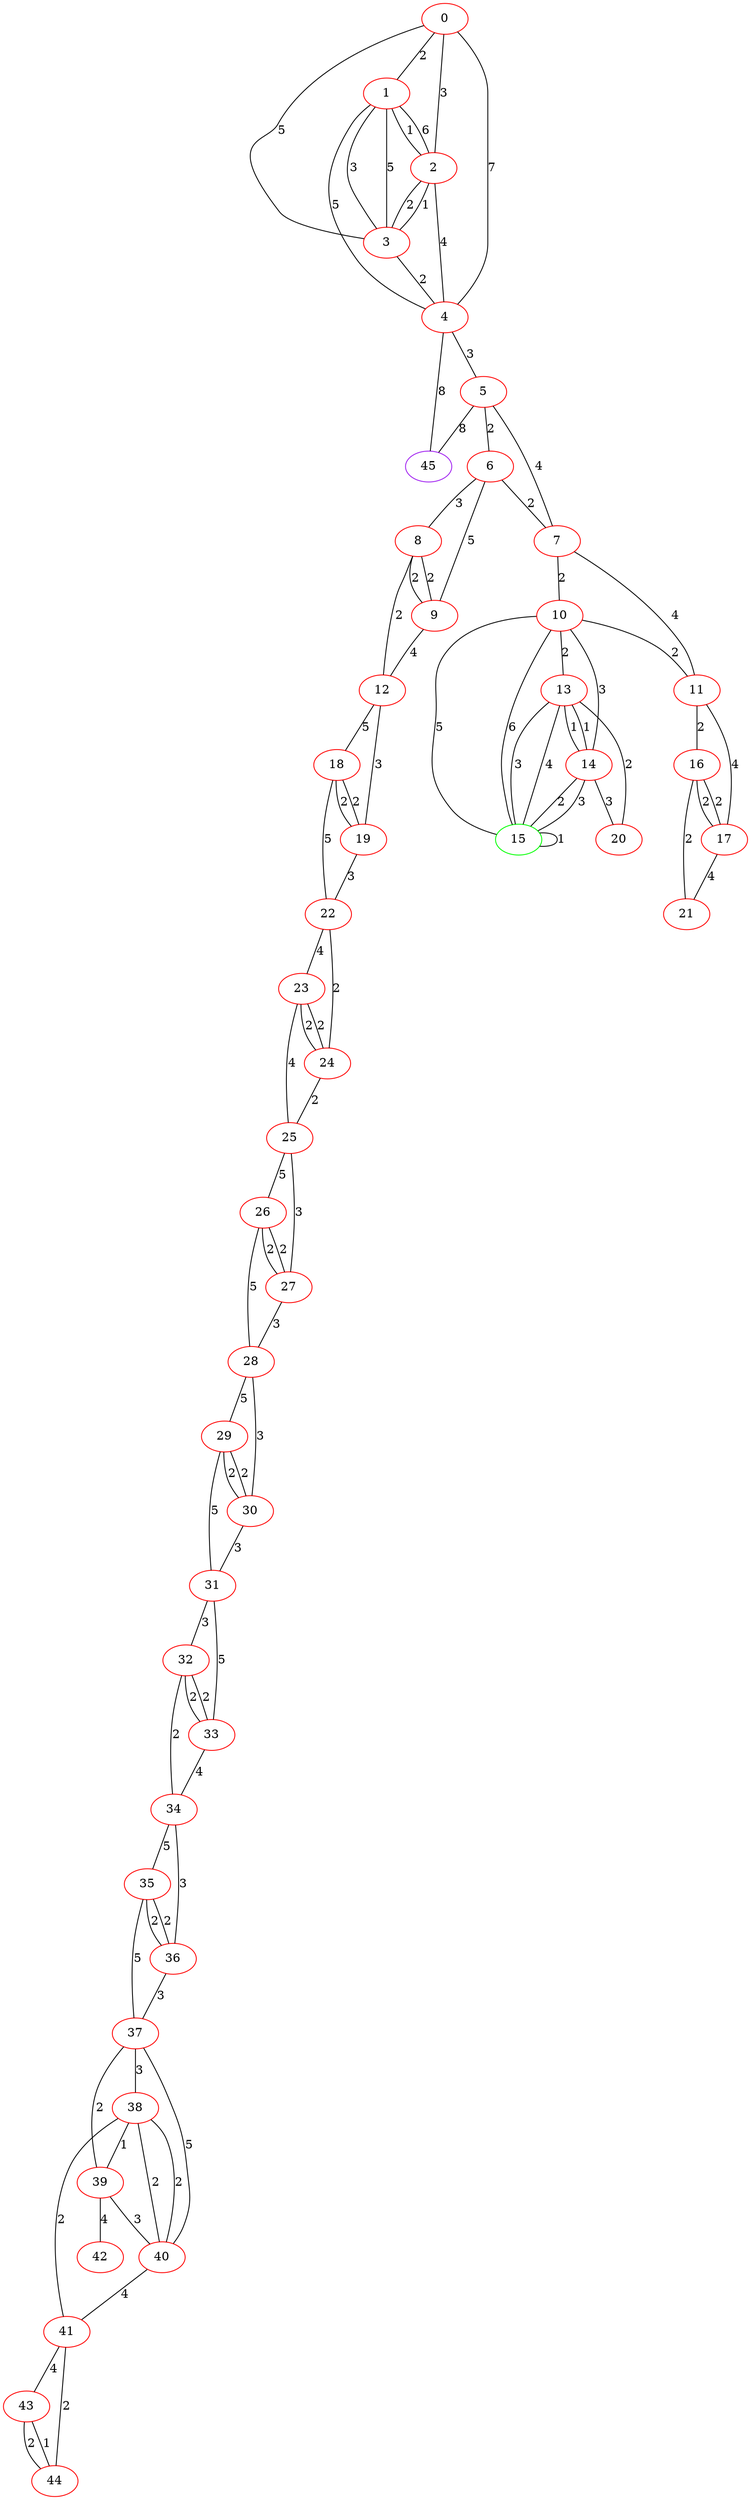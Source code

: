 graph "" {
0 [color=red, weight=1];
1 [color=red, weight=1];
2 [color=red, weight=1];
3 [color=red, weight=1];
4 [color=red, weight=1];
5 [color=red, weight=1];
6 [color=red, weight=1];
7 [color=red, weight=1];
8 [color=red, weight=1];
9 [color=red, weight=1];
10 [color=red, weight=1];
11 [color=red, weight=1];
12 [color=red, weight=1];
13 [color=red, weight=1];
14 [color=red, weight=1];
15 [color=green, weight=2];
16 [color=red, weight=1];
17 [color=red, weight=1];
18 [color=red, weight=1];
19 [color=red, weight=1];
20 [color=red, weight=1];
21 [color=red, weight=1];
22 [color=red, weight=1];
23 [color=red, weight=1];
24 [color=red, weight=1];
25 [color=red, weight=1];
26 [color=red, weight=1];
27 [color=red, weight=1];
28 [color=red, weight=1];
29 [color=red, weight=1];
30 [color=red, weight=1];
31 [color=red, weight=1];
32 [color=red, weight=1];
33 [color=red, weight=1];
34 [color=red, weight=1];
35 [color=red, weight=1];
36 [color=red, weight=1];
37 [color=red, weight=1];
38 [color=red, weight=1];
39 [color=red, weight=1];
40 [color=red, weight=1];
41 [color=red, weight=1];
42 [color=red, weight=1];
43 [color=red, weight=1];
44 [color=red, weight=1];
45 [color=purple, weight=4];
0 -- 1  [key=0, label=2];
0 -- 2  [key=0, label=3];
0 -- 3  [key=0, label=5];
0 -- 4  [key=0, label=7];
1 -- 2  [key=0, label=1];
1 -- 2  [key=1, label=6];
1 -- 3  [key=0, label=3];
1 -- 3  [key=1, label=5];
1 -- 4  [key=0, label=5];
2 -- 3  [key=0, label=2];
2 -- 3  [key=1, label=1];
2 -- 4  [key=0, label=4];
3 -- 4  [key=0, label=2];
4 -- 5  [key=0, label=3];
4 -- 45  [key=0, label=8];
5 -- 45  [key=0, label=8];
5 -- 6  [key=0, label=2];
5 -- 7  [key=0, label=4];
6 -- 8  [key=0, label=3];
6 -- 9  [key=0, label=5];
6 -- 7  [key=0, label=2];
7 -- 10  [key=0, label=2];
7 -- 11  [key=0, label=4];
8 -- 9  [key=0, label=2];
8 -- 9  [key=1, label=2];
8 -- 12  [key=0, label=2];
9 -- 12  [key=0, label=4];
10 -- 11  [key=0, label=2];
10 -- 13  [key=0, label=2];
10 -- 14  [key=0, label=3];
10 -- 15  [key=0, label=5];
10 -- 15  [key=1, label=6];
11 -- 16  [key=0, label=2];
11 -- 17  [key=0, label=4];
12 -- 18  [key=0, label=5];
12 -- 19  [key=0, label=3];
13 -- 20  [key=0, label=2];
13 -- 14  [key=0, label=1];
13 -- 14  [key=1, label=1];
13 -- 15  [key=0, label=3];
13 -- 15  [key=1, label=4];
14 -- 20  [key=0, label=3];
14 -- 15  [key=0, label=2];
14 -- 15  [key=1, label=3];
15 -- 15  [key=0, label=1];
16 -- 17  [key=0, label=2];
16 -- 17  [key=1, label=2];
16 -- 21  [key=0, label=2];
17 -- 21  [key=0, label=4];
18 -- 19  [key=0, label=2];
18 -- 19  [key=1, label=2];
18 -- 22  [key=0, label=5];
19 -- 22  [key=0, label=3];
22 -- 24  [key=0, label=2];
22 -- 23  [key=0, label=4];
23 -- 24  [key=0, label=2];
23 -- 24  [key=1, label=2];
23 -- 25  [key=0, label=4];
24 -- 25  [key=0, label=2];
25 -- 26  [key=0, label=5];
25 -- 27  [key=0, label=3];
26 -- 27  [key=0, label=2];
26 -- 27  [key=1, label=2];
26 -- 28  [key=0, label=5];
27 -- 28  [key=0, label=3];
28 -- 29  [key=0, label=5];
28 -- 30  [key=0, label=3];
29 -- 30  [key=0, label=2];
29 -- 30  [key=1, label=2];
29 -- 31  [key=0, label=5];
30 -- 31  [key=0, label=3];
31 -- 32  [key=0, label=3];
31 -- 33  [key=0, label=5];
32 -- 33  [key=0, label=2];
32 -- 33  [key=1, label=2];
32 -- 34  [key=0, label=2];
33 -- 34  [key=0, label=4];
34 -- 35  [key=0, label=5];
34 -- 36  [key=0, label=3];
35 -- 36  [key=0, label=2];
35 -- 36  [key=1, label=2];
35 -- 37  [key=0, label=5];
36 -- 37  [key=0, label=3];
37 -- 40  [key=0, label=5];
37 -- 38  [key=0, label=3];
37 -- 39  [key=0, label=2];
38 -- 40  [key=0, label=2];
38 -- 40  [key=1, label=2];
38 -- 41  [key=0, label=2];
38 -- 39  [key=0, label=1];
39 -- 40  [key=0, label=3];
39 -- 42  [key=0, label=4];
40 -- 41  [key=0, label=4];
41 -- 43  [key=0, label=4];
41 -- 44  [key=0, label=2];
43 -- 44  [key=0, label=1];
43 -- 44  [key=1, label=2];
}
